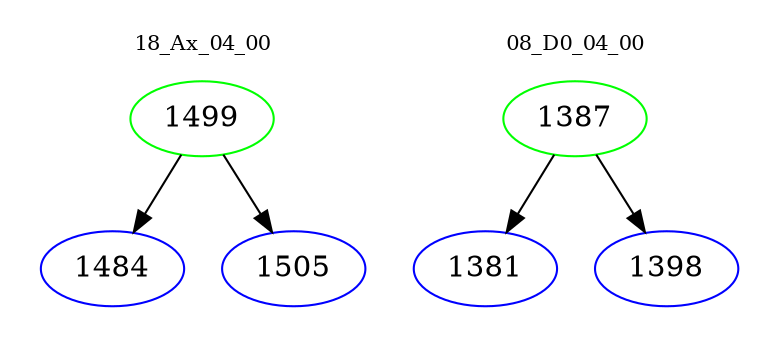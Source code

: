 digraph{
subgraph cluster_0 {
color = white
label = "18_Ax_04_00";
fontsize=10;
T0_1499 [label="1499", color="green"]
T0_1499 -> T0_1484 [color="black"]
T0_1484 [label="1484", color="blue"]
T0_1499 -> T0_1505 [color="black"]
T0_1505 [label="1505", color="blue"]
}
subgraph cluster_1 {
color = white
label = "08_D0_04_00";
fontsize=10;
T1_1387 [label="1387", color="green"]
T1_1387 -> T1_1381 [color="black"]
T1_1381 [label="1381", color="blue"]
T1_1387 -> T1_1398 [color="black"]
T1_1398 [label="1398", color="blue"]
}
}
